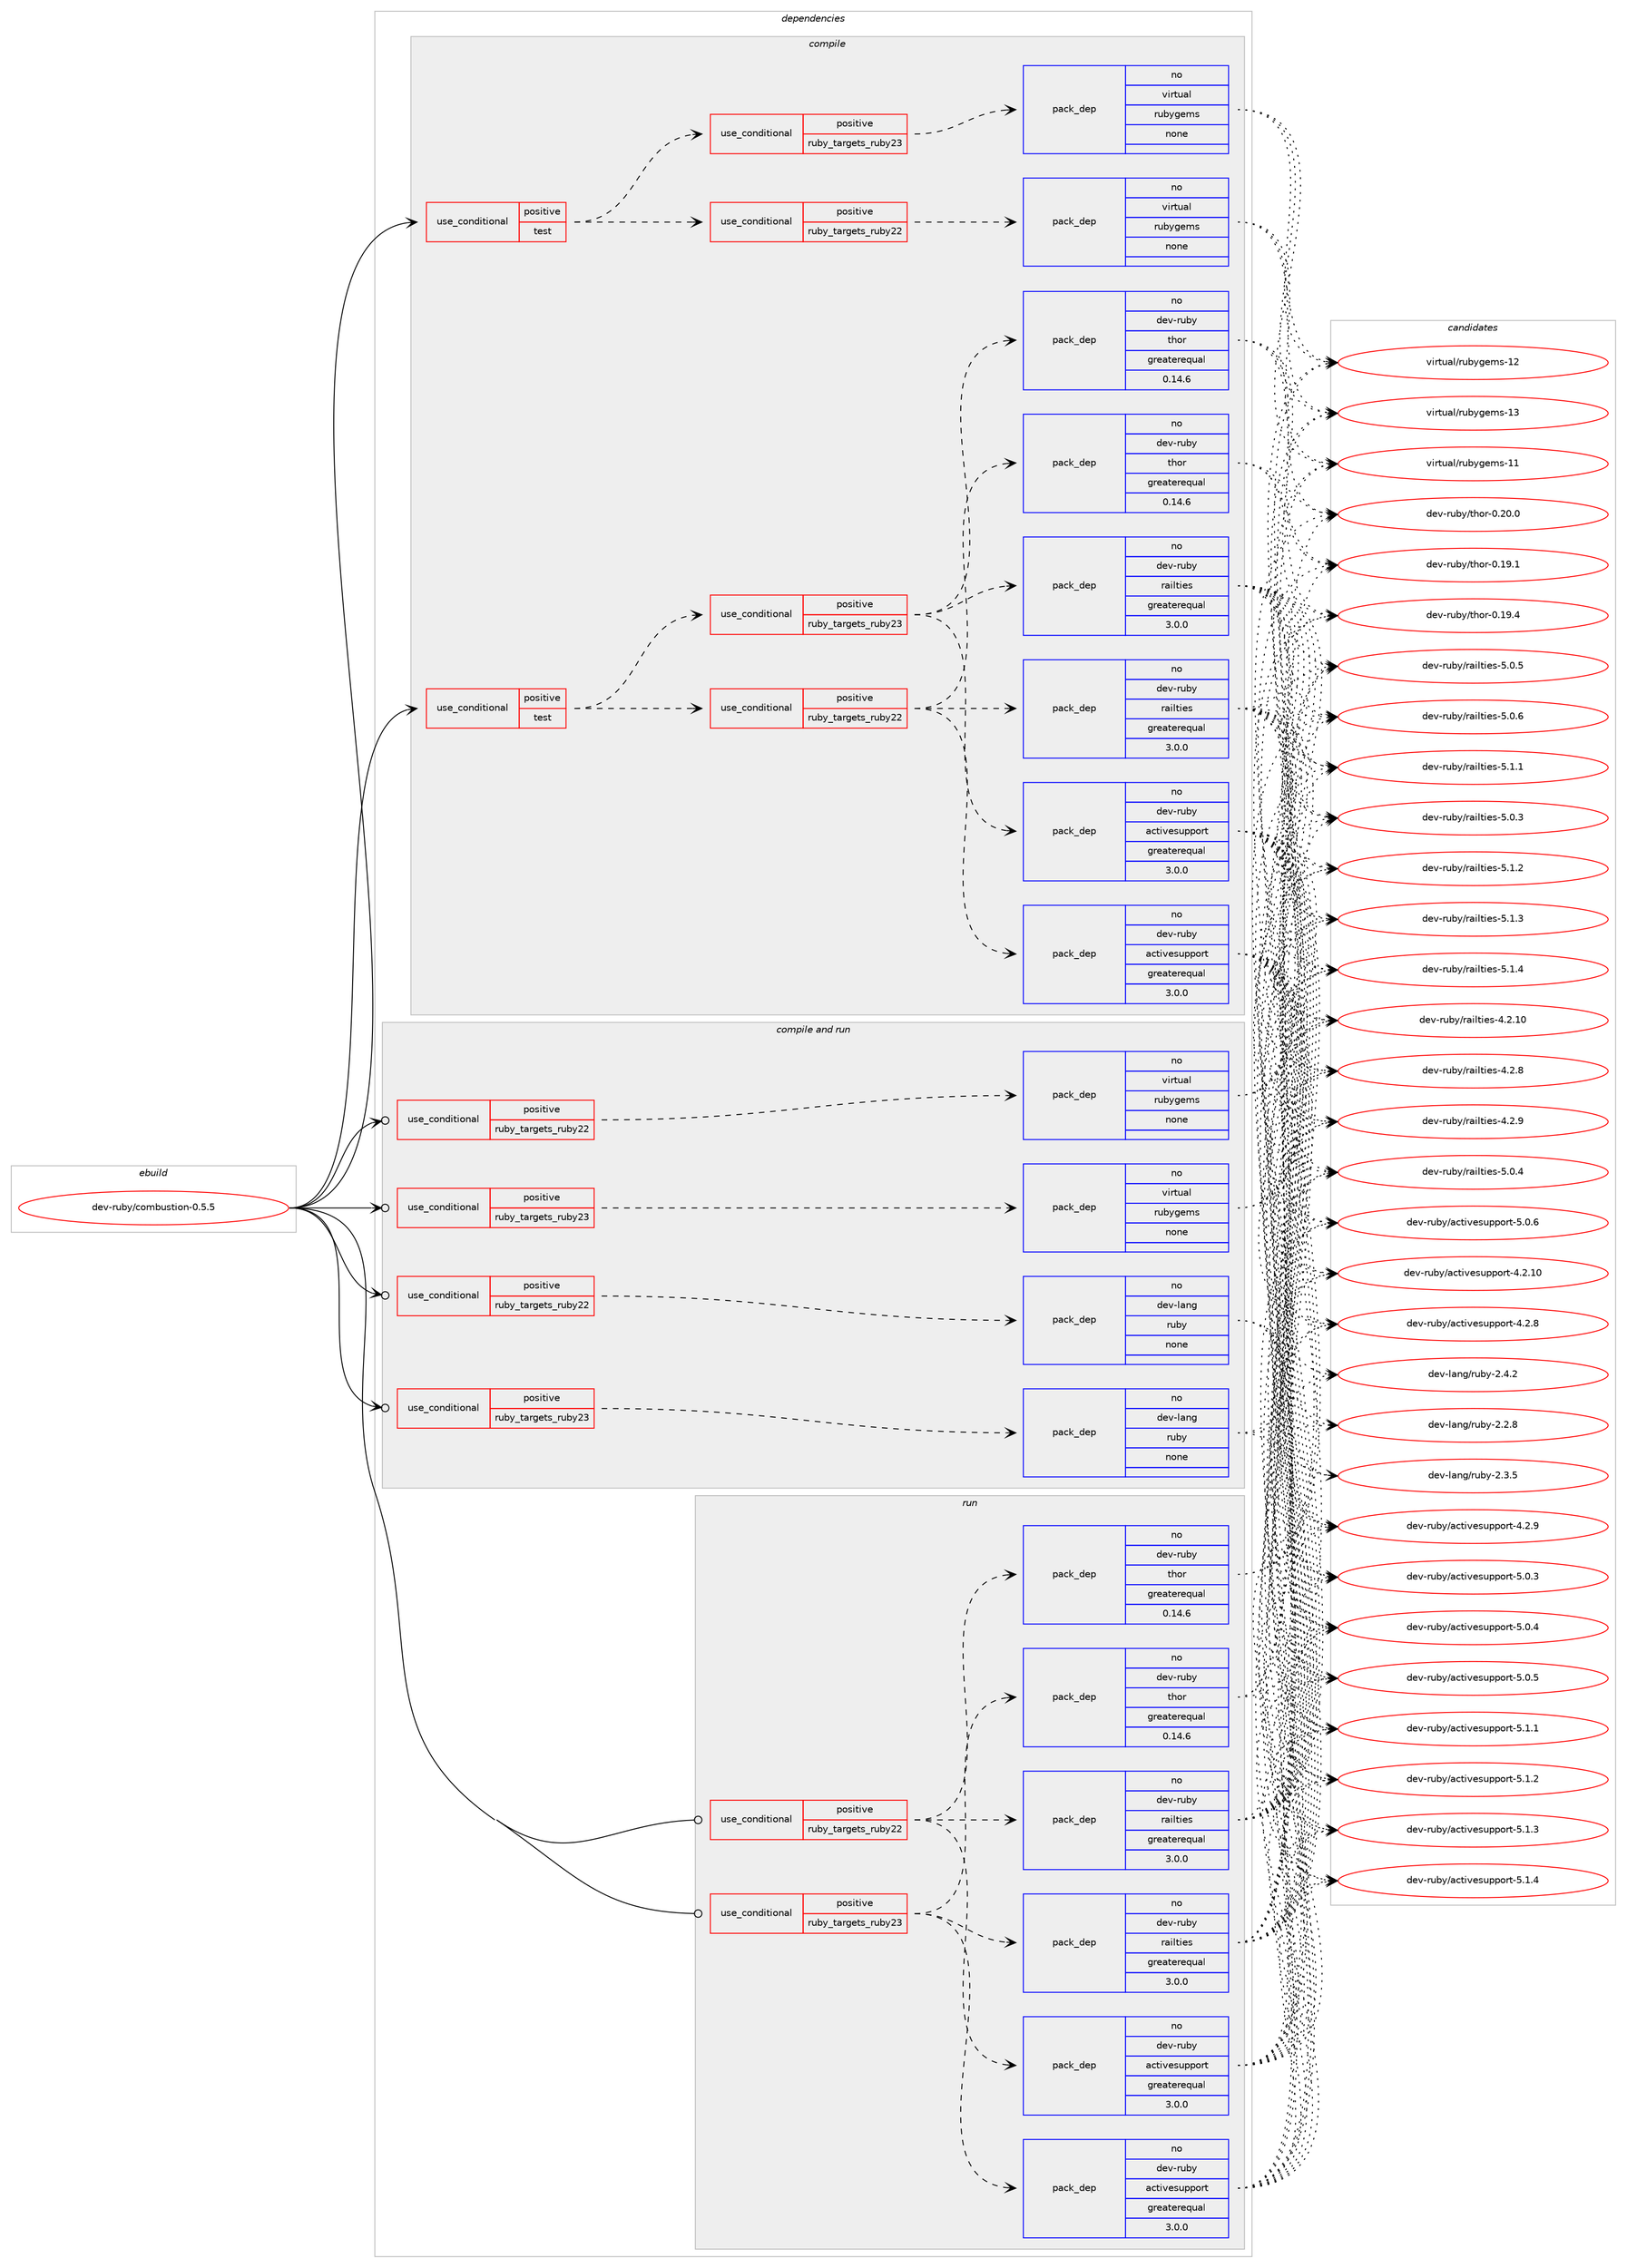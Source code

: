 digraph prolog {

# *************
# Graph options
# *************

newrank=true;
concentrate=true;
compound=true;
graph [rankdir=LR,fontname=Helvetica,fontsize=10,ranksep=1.5];#, ranksep=2.5, nodesep=0.2];
edge  [arrowhead=vee];
node  [fontname=Helvetica,fontsize=10];

# **********
# The ebuild
# **********

subgraph cluster_leftcol {
color=gray;
rank=same;
label=<<i>ebuild</i>>;
id [label="dev-ruby/combustion-0.5.5", color=red, width=4, href="../dev-ruby/combustion-0.5.5.svg"];
}

# ****************
# The dependencies
# ****************

subgraph cluster_midcol {
color=gray;
label=<<i>dependencies</i>>;
subgraph cluster_compile {
fillcolor="#eeeeee";
style=filled;
label=<<i>compile</i>>;
subgraph cond54564 {
dependency233891 [label=<<TABLE BORDER="0" CELLBORDER="1" CELLSPACING="0" CELLPADDING="4"><TR><TD ROWSPAN="3" CELLPADDING="10">use_conditional</TD></TR><TR><TD>positive</TD></TR><TR><TD>test</TD></TR></TABLE>>, shape=none, color=red];
subgraph cond54565 {
dependency233892 [label=<<TABLE BORDER="0" CELLBORDER="1" CELLSPACING="0" CELLPADDING="4"><TR><TD ROWSPAN="3" CELLPADDING="10">use_conditional</TD></TR><TR><TD>positive</TD></TR><TR><TD>ruby_targets_ruby22</TD></TR></TABLE>>, shape=none, color=red];
subgraph pack175253 {
dependency233893 [label=<<TABLE BORDER="0" CELLBORDER="1" CELLSPACING="0" CELLPADDING="4" WIDTH="220"><TR><TD ROWSPAN="6" CELLPADDING="30">pack_dep</TD></TR><TR><TD WIDTH="110">no</TD></TR><TR><TD>dev-ruby</TD></TR><TR><TD>activesupport</TD></TR><TR><TD>greaterequal</TD></TR><TR><TD>3.0.0</TD></TR></TABLE>>, shape=none, color=blue];
}
dependency233892:e -> dependency233893:w [weight=20,style="dashed",arrowhead="vee"];
subgraph pack175254 {
dependency233894 [label=<<TABLE BORDER="0" CELLBORDER="1" CELLSPACING="0" CELLPADDING="4" WIDTH="220"><TR><TD ROWSPAN="6" CELLPADDING="30">pack_dep</TD></TR><TR><TD WIDTH="110">no</TD></TR><TR><TD>dev-ruby</TD></TR><TR><TD>railties</TD></TR><TR><TD>greaterequal</TD></TR><TR><TD>3.0.0</TD></TR></TABLE>>, shape=none, color=blue];
}
dependency233892:e -> dependency233894:w [weight=20,style="dashed",arrowhead="vee"];
subgraph pack175255 {
dependency233895 [label=<<TABLE BORDER="0" CELLBORDER="1" CELLSPACING="0" CELLPADDING="4" WIDTH="220"><TR><TD ROWSPAN="6" CELLPADDING="30">pack_dep</TD></TR><TR><TD WIDTH="110">no</TD></TR><TR><TD>dev-ruby</TD></TR><TR><TD>thor</TD></TR><TR><TD>greaterequal</TD></TR><TR><TD>0.14.6</TD></TR></TABLE>>, shape=none, color=blue];
}
dependency233892:e -> dependency233895:w [weight=20,style="dashed",arrowhead="vee"];
}
dependency233891:e -> dependency233892:w [weight=20,style="dashed",arrowhead="vee"];
subgraph cond54566 {
dependency233896 [label=<<TABLE BORDER="0" CELLBORDER="1" CELLSPACING="0" CELLPADDING="4"><TR><TD ROWSPAN="3" CELLPADDING="10">use_conditional</TD></TR><TR><TD>positive</TD></TR><TR><TD>ruby_targets_ruby23</TD></TR></TABLE>>, shape=none, color=red];
subgraph pack175256 {
dependency233897 [label=<<TABLE BORDER="0" CELLBORDER="1" CELLSPACING="0" CELLPADDING="4" WIDTH="220"><TR><TD ROWSPAN="6" CELLPADDING="30">pack_dep</TD></TR><TR><TD WIDTH="110">no</TD></TR><TR><TD>dev-ruby</TD></TR><TR><TD>activesupport</TD></TR><TR><TD>greaterequal</TD></TR><TR><TD>3.0.0</TD></TR></TABLE>>, shape=none, color=blue];
}
dependency233896:e -> dependency233897:w [weight=20,style="dashed",arrowhead="vee"];
subgraph pack175257 {
dependency233898 [label=<<TABLE BORDER="0" CELLBORDER="1" CELLSPACING="0" CELLPADDING="4" WIDTH="220"><TR><TD ROWSPAN="6" CELLPADDING="30">pack_dep</TD></TR><TR><TD WIDTH="110">no</TD></TR><TR><TD>dev-ruby</TD></TR><TR><TD>railties</TD></TR><TR><TD>greaterequal</TD></TR><TR><TD>3.0.0</TD></TR></TABLE>>, shape=none, color=blue];
}
dependency233896:e -> dependency233898:w [weight=20,style="dashed",arrowhead="vee"];
subgraph pack175258 {
dependency233899 [label=<<TABLE BORDER="0" CELLBORDER="1" CELLSPACING="0" CELLPADDING="4" WIDTH="220"><TR><TD ROWSPAN="6" CELLPADDING="30">pack_dep</TD></TR><TR><TD WIDTH="110">no</TD></TR><TR><TD>dev-ruby</TD></TR><TR><TD>thor</TD></TR><TR><TD>greaterequal</TD></TR><TR><TD>0.14.6</TD></TR></TABLE>>, shape=none, color=blue];
}
dependency233896:e -> dependency233899:w [weight=20,style="dashed",arrowhead="vee"];
}
dependency233891:e -> dependency233896:w [weight=20,style="dashed",arrowhead="vee"];
}
id:e -> dependency233891:w [weight=20,style="solid",arrowhead="vee"];
subgraph cond54567 {
dependency233900 [label=<<TABLE BORDER="0" CELLBORDER="1" CELLSPACING="0" CELLPADDING="4"><TR><TD ROWSPAN="3" CELLPADDING="10">use_conditional</TD></TR><TR><TD>positive</TD></TR><TR><TD>test</TD></TR></TABLE>>, shape=none, color=red];
subgraph cond54568 {
dependency233901 [label=<<TABLE BORDER="0" CELLBORDER="1" CELLSPACING="0" CELLPADDING="4"><TR><TD ROWSPAN="3" CELLPADDING="10">use_conditional</TD></TR><TR><TD>positive</TD></TR><TR><TD>ruby_targets_ruby22</TD></TR></TABLE>>, shape=none, color=red];
subgraph pack175259 {
dependency233902 [label=<<TABLE BORDER="0" CELLBORDER="1" CELLSPACING="0" CELLPADDING="4" WIDTH="220"><TR><TD ROWSPAN="6" CELLPADDING="30">pack_dep</TD></TR><TR><TD WIDTH="110">no</TD></TR><TR><TD>virtual</TD></TR><TR><TD>rubygems</TD></TR><TR><TD>none</TD></TR><TR><TD></TD></TR></TABLE>>, shape=none, color=blue];
}
dependency233901:e -> dependency233902:w [weight=20,style="dashed",arrowhead="vee"];
}
dependency233900:e -> dependency233901:w [weight=20,style="dashed",arrowhead="vee"];
subgraph cond54569 {
dependency233903 [label=<<TABLE BORDER="0" CELLBORDER="1" CELLSPACING="0" CELLPADDING="4"><TR><TD ROWSPAN="3" CELLPADDING="10">use_conditional</TD></TR><TR><TD>positive</TD></TR><TR><TD>ruby_targets_ruby23</TD></TR></TABLE>>, shape=none, color=red];
subgraph pack175260 {
dependency233904 [label=<<TABLE BORDER="0" CELLBORDER="1" CELLSPACING="0" CELLPADDING="4" WIDTH="220"><TR><TD ROWSPAN="6" CELLPADDING="30">pack_dep</TD></TR><TR><TD WIDTH="110">no</TD></TR><TR><TD>virtual</TD></TR><TR><TD>rubygems</TD></TR><TR><TD>none</TD></TR><TR><TD></TD></TR></TABLE>>, shape=none, color=blue];
}
dependency233903:e -> dependency233904:w [weight=20,style="dashed",arrowhead="vee"];
}
dependency233900:e -> dependency233903:w [weight=20,style="dashed",arrowhead="vee"];
}
id:e -> dependency233900:w [weight=20,style="solid",arrowhead="vee"];
}
subgraph cluster_compileandrun {
fillcolor="#eeeeee";
style=filled;
label=<<i>compile and run</i>>;
subgraph cond54570 {
dependency233905 [label=<<TABLE BORDER="0" CELLBORDER="1" CELLSPACING="0" CELLPADDING="4"><TR><TD ROWSPAN="3" CELLPADDING="10">use_conditional</TD></TR><TR><TD>positive</TD></TR><TR><TD>ruby_targets_ruby22</TD></TR></TABLE>>, shape=none, color=red];
subgraph pack175261 {
dependency233906 [label=<<TABLE BORDER="0" CELLBORDER="1" CELLSPACING="0" CELLPADDING="4" WIDTH="220"><TR><TD ROWSPAN="6" CELLPADDING="30">pack_dep</TD></TR><TR><TD WIDTH="110">no</TD></TR><TR><TD>dev-lang</TD></TR><TR><TD>ruby</TD></TR><TR><TD>none</TD></TR><TR><TD></TD></TR></TABLE>>, shape=none, color=blue];
}
dependency233905:e -> dependency233906:w [weight=20,style="dashed",arrowhead="vee"];
}
id:e -> dependency233905:w [weight=20,style="solid",arrowhead="odotvee"];
subgraph cond54571 {
dependency233907 [label=<<TABLE BORDER="0" CELLBORDER="1" CELLSPACING="0" CELLPADDING="4"><TR><TD ROWSPAN="3" CELLPADDING="10">use_conditional</TD></TR><TR><TD>positive</TD></TR><TR><TD>ruby_targets_ruby22</TD></TR></TABLE>>, shape=none, color=red];
subgraph pack175262 {
dependency233908 [label=<<TABLE BORDER="0" CELLBORDER="1" CELLSPACING="0" CELLPADDING="4" WIDTH="220"><TR><TD ROWSPAN="6" CELLPADDING="30">pack_dep</TD></TR><TR><TD WIDTH="110">no</TD></TR><TR><TD>virtual</TD></TR><TR><TD>rubygems</TD></TR><TR><TD>none</TD></TR><TR><TD></TD></TR></TABLE>>, shape=none, color=blue];
}
dependency233907:e -> dependency233908:w [weight=20,style="dashed",arrowhead="vee"];
}
id:e -> dependency233907:w [weight=20,style="solid",arrowhead="odotvee"];
subgraph cond54572 {
dependency233909 [label=<<TABLE BORDER="0" CELLBORDER="1" CELLSPACING="0" CELLPADDING="4"><TR><TD ROWSPAN="3" CELLPADDING="10">use_conditional</TD></TR><TR><TD>positive</TD></TR><TR><TD>ruby_targets_ruby23</TD></TR></TABLE>>, shape=none, color=red];
subgraph pack175263 {
dependency233910 [label=<<TABLE BORDER="0" CELLBORDER="1" CELLSPACING="0" CELLPADDING="4" WIDTH="220"><TR><TD ROWSPAN="6" CELLPADDING="30">pack_dep</TD></TR><TR><TD WIDTH="110">no</TD></TR><TR><TD>dev-lang</TD></TR><TR><TD>ruby</TD></TR><TR><TD>none</TD></TR><TR><TD></TD></TR></TABLE>>, shape=none, color=blue];
}
dependency233909:e -> dependency233910:w [weight=20,style="dashed",arrowhead="vee"];
}
id:e -> dependency233909:w [weight=20,style="solid",arrowhead="odotvee"];
subgraph cond54573 {
dependency233911 [label=<<TABLE BORDER="0" CELLBORDER="1" CELLSPACING="0" CELLPADDING="4"><TR><TD ROWSPAN="3" CELLPADDING="10">use_conditional</TD></TR><TR><TD>positive</TD></TR><TR><TD>ruby_targets_ruby23</TD></TR></TABLE>>, shape=none, color=red];
subgraph pack175264 {
dependency233912 [label=<<TABLE BORDER="0" CELLBORDER="1" CELLSPACING="0" CELLPADDING="4" WIDTH="220"><TR><TD ROWSPAN="6" CELLPADDING="30">pack_dep</TD></TR><TR><TD WIDTH="110">no</TD></TR><TR><TD>virtual</TD></TR><TR><TD>rubygems</TD></TR><TR><TD>none</TD></TR><TR><TD></TD></TR></TABLE>>, shape=none, color=blue];
}
dependency233911:e -> dependency233912:w [weight=20,style="dashed",arrowhead="vee"];
}
id:e -> dependency233911:w [weight=20,style="solid",arrowhead="odotvee"];
}
subgraph cluster_run {
fillcolor="#eeeeee";
style=filled;
label=<<i>run</i>>;
subgraph cond54574 {
dependency233913 [label=<<TABLE BORDER="0" CELLBORDER="1" CELLSPACING="0" CELLPADDING="4"><TR><TD ROWSPAN="3" CELLPADDING="10">use_conditional</TD></TR><TR><TD>positive</TD></TR><TR><TD>ruby_targets_ruby22</TD></TR></TABLE>>, shape=none, color=red];
subgraph pack175265 {
dependency233914 [label=<<TABLE BORDER="0" CELLBORDER="1" CELLSPACING="0" CELLPADDING="4" WIDTH="220"><TR><TD ROWSPAN="6" CELLPADDING="30">pack_dep</TD></TR><TR><TD WIDTH="110">no</TD></TR><TR><TD>dev-ruby</TD></TR><TR><TD>activesupport</TD></TR><TR><TD>greaterequal</TD></TR><TR><TD>3.0.0</TD></TR></TABLE>>, shape=none, color=blue];
}
dependency233913:e -> dependency233914:w [weight=20,style="dashed",arrowhead="vee"];
subgraph pack175266 {
dependency233915 [label=<<TABLE BORDER="0" CELLBORDER="1" CELLSPACING="0" CELLPADDING="4" WIDTH="220"><TR><TD ROWSPAN="6" CELLPADDING="30">pack_dep</TD></TR><TR><TD WIDTH="110">no</TD></TR><TR><TD>dev-ruby</TD></TR><TR><TD>railties</TD></TR><TR><TD>greaterequal</TD></TR><TR><TD>3.0.0</TD></TR></TABLE>>, shape=none, color=blue];
}
dependency233913:e -> dependency233915:w [weight=20,style="dashed",arrowhead="vee"];
subgraph pack175267 {
dependency233916 [label=<<TABLE BORDER="0" CELLBORDER="1" CELLSPACING="0" CELLPADDING="4" WIDTH="220"><TR><TD ROWSPAN="6" CELLPADDING="30">pack_dep</TD></TR><TR><TD WIDTH="110">no</TD></TR><TR><TD>dev-ruby</TD></TR><TR><TD>thor</TD></TR><TR><TD>greaterequal</TD></TR><TR><TD>0.14.6</TD></TR></TABLE>>, shape=none, color=blue];
}
dependency233913:e -> dependency233916:w [weight=20,style="dashed",arrowhead="vee"];
}
id:e -> dependency233913:w [weight=20,style="solid",arrowhead="odot"];
subgraph cond54575 {
dependency233917 [label=<<TABLE BORDER="0" CELLBORDER="1" CELLSPACING="0" CELLPADDING="4"><TR><TD ROWSPAN="3" CELLPADDING="10">use_conditional</TD></TR><TR><TD>positive</TD></TR><TR><TD>ruby_targets_ruby23</TD></TR></TABLE>>, shape=none, color=red];
subgraph pack175268 {
dependency233918 [label=<<TABLE BORDER="0" CELLBORDER="1" CELLSPACING="0" CELLPADDING="4" WIDTH="220"><TR><TD ROWSPAN="6" CELLPADDING="30">pack_dep</TD></TR><TR><TD WIDTH="110">no</TD></TR><TR><TD>dev-ruby</TD></TR><TR><TD>activesupport</TD></TR><TR><TD>greaterequal</TD></TR><TR><TD>3.0.0</TD></TR></TABLE>>, shape=none, color=blue];
}
dependency233917:e -> dependency233918:w [weight=20,style="dashed",arrowhead="vee"];
subgraph pack175269 {
dependency233919 [label=<<TABLE BORDER="0" CELLBORDER="1" CELLSPACING="0" CELLPADDING="4" WIDTH="220"><TR><TD ROWSPAN="6" CELLPADDING="30">pack_dep</TD></TR><TR><TD WIDTH="110">no</TD></TR><TR><TD>dev-ruby</TD></TR><TR><TD>railties</TD></TR><TR><TD>greaterequal</TD></TR><TR><TD>3.0.0</TD></TR></TABLE>>, shape=none, color=blue];
}
dependency233917:e -> dependency233919:w [weight=20,style="dashed",arrowhead="vee"];
subgraph pack175270 {
dependency233920 [label=<<TABLE BORDER="0" CELLBORDER="1" CELLSPACING="0" CELLPADDING="4" WIDTH="220"><TR><TD ROWSPAN="6" CELLPADDING="30">pack_dep</TD></TR><TR><TD WIDTH="110">no</TD></TR><TR><TD>dev-ruby</TD></TR><TR><TD>thor</TD></TR><TR><TD>greaterequal</TD></TR><TR><TD>0.14.6</TD></TR></TABLE>>, shape=none, color=blue];
}
dependency233917:e -> dependency233920:w [weight=20,style="dashed",arrowhead="vee"];
}
id:e -> dependency233917:w [weight=20,style="solid",arrowhead="odot"];
}
}

# **************
# The candidates
# **************

subgraph cluster_choices {
rank=same;
color=gray;
label=<<i>candidates</i>>;

subgraph choice175253 {
color=black;
nodesep=1;
choice100101118451141179812147979911610511810111511711211211111411645524650464948 [label="dev-ruby/activesupport-4.2.10", color=red, width=4,href="../dev-ruby/activesupport-4.2.10.svg"];
choice1001011184511411798121479799116105118101115117112112111114116455246504656 [label="dev-ruby/activesupport-4.2.8", color=red, width=4,href="../dev-ruby/activesupport-4.2.8.svg"];
choice1001011184511411798121479799116105118101115117112112111114116455246504657 [label="dev-ruby/activesupport-4.2.9", color=red, width=4,href="../dev-ruby/activesupport-4.2.9.svg"];
choice1001011184511411798121479799116105118101115117112112111114116455346484651 [label="dev-ruby/activesupport-5.0.3", color=red, width=4,href="../dev-ruby/activesupport-5.0.3.svg"];
choice1001011184511411798121479799116105118101115117112112111114116455346484652 [label="dev-ruby/activesupport-5.0.4", color=red, width=4,href="../dev-ruby/activesupport-5.0.4.svg"];
choice1001011184511411798121479799116105118101115117112112111114116455346484653 [label="dev-ruby/activesupport-5.0.5", color=red, width=4,href="../dev-ruby/activesupport-5.0.5.svg"];
choice1001011184511411798121479799116105118101115117112112111114116455346484654 [label="dev-ruby/activesupport-5.0.6", color=red, width=4,href="../dev-ruby/activesupport-5.0.6.svg"];
choice1001011184511411798121479799116105118101115117112112111114116455346494649 [label="dev-ruby/activesupport-5.1.1", color=red, width=4,href="../dev-ruby/activesupport-5.1.1.svg"];
choice1001011184511411798121479799116105118101115117112112111114116455346494650 [label="dev-ruby/activesupport-5.1.2", color=red, width=4,href="../dev-ruby/activesupport-5.1.2.svg"];
choice1001011184511411798121479799116105118101115117112112111114116455346494651 [label="dev-ruby/activesupport-5.1.3", color=red, width=4,href="../dev-ruby/activesupport-5.1.3.svg"];
choice1001011184511411798121479799116105118101115117112112111114116455346494652 [label="dev-ruby/activesupport-5.1.4", color=red, width=4,href="../dev-ruby/activesupport-5.1.4.svg"];
dependency233893:e -> choice100101118451141179812147979911610511810111511711211211111411645524650464948:w [style=dotted,weight="100"];
dependency233893:e -> choice1001011184511411798121479799116105118101115117112112111114116455246504656:w [style=dotted,weight="100"];
dependency233893:e -> choice1001011184511411798121479799116105118101115117112112111114116455246504657:w [style=dotted,weight="100"];
dependency233893:e -> choice1001011184511411798121479799116105118101115117112112111114116455346484651:w [style=dotted,weight="100"];
dependency233893:e -> choice1001011184511411798121479799116105118101115117112112111114116455346484652:w [style=dotted,weight="100"];
dependency233893:e -> choice1001011184511411798121479799116105118101115117112112111114116455346484653:w [style=dotted,weight="100"];
dependency233893:e -> choice1001011184511411798121479799116105118101115117112112111114116455346484654:w [style=dotted,weight="100"];
dependency233893:e -> choice1001011184511411798121479799116105118101115117112112111114116455346494649:w [style=dotted,weight="100"];
dependency233893:e -> choice1001011184511411798121479799116105118101115117112112111114116455346494650:w [style=dotted,weight="100"];
dependency233893:e -> choice1001011184511411798121479799116105118101115117112112111114116455346494651:w [style=dotted,weight="100"];
dependency233893:e -> choice1001011184511411798121479799116105118101115117112112111114116455346494652:w [style=dotted,weight="100"];
}
subgraph choice175254 {
color=black;
nodesep=1;
choice1001011184511411798121471149710510811610510111545524650464948 [label="dev-ruby/railties-4.2.10", color=red, width=4,href="../dev-ruby/railties-4.2.10.svg"];
choice10010111845114117981214711497105108116105101115455246504656 [label="dev-ruby/railties-4.2.8", color=red, width=4,href="../dev-ruby/railties-4.2.8.svg"];
choice10010111845114117981214711497105108116105101115455246504657 [label="dev-ruby/railties-4.2.9", color=red, width=4,href="../dev-ruby/railties-4.2.9.svg"];
choice10010111845114117981214711497105108116105101115455346484651 [label="dev-ruby/railties-5.0.3", color=red, width=4,href="../dev-ruby/railties-5.0.3.svg"];
choice10010111845114117981214711497105108116105101115455346484652 [label="dev-ruby/railties-5.0.4", color=red, width=4,href="../dev-ruby/railties-5.0.4.svg"];
choice10010111845114117981214711497105108116105101115455346484653 [label="dev-ruby/railties-5.0.5", color=red, width=4,href="../dev-ruby/railties-5.0.5.svg"];
choice10010111845114117981214711497105108116105101115455346484654 [label="dev-ruby/railties-5.0.6", color=red, width=4,href="../dev-ruby/railties-5.0.6.svg"];
choice10010111845114117981214711497105108116105101115455346494649 [label="dev-ruby/railties-5.1.1", color=red, width=4,href="../dev-ruby/railties-5.1.1.svg"];
choice10010111845114117981214711497105108116105101115455346494650 [label="dev-ruby/railties-5.1.2", color=red, width=4,href="../dev-ruby/railties-5.1.2.svg"];
choice10010111845114117981214711497105108116105101115455346494651 [label="dev-ruby/railties-5.1.3", color=red, width=4,href="../dev-ruby/railties-5.1.3.svg"];
choice10010111845114117981214711497105108116105101115455346494652 [label="dev-ruby/railties-5.1.4", color=red, width=4,href="../dev-ruby/railties-5.1.4.svg"];
dependency233894:e -> choice1001011184511411798121471149710510811610510111545524650464948:w [style=dotted,weight="100"];
dependency233894:e -> choice10010111845114117981214711497105108116105101115455246504656:w [style=dotted,weight="100"];
dependency233894:e -> choice10010111845114117981214711497105108116105101115455246504657:w [style=dotted,weight="100"];
dependency233894:e -> choice10010111845114117981214711497105108116105101115455346484651:w [style=dotted,weight="100"];
dependency233894:e -> choice10010111845114117981214711497105108116105101115455346484652:w [style=dotted,weight="100"];
dependency233894:e -> choice10010111845114117981214711497105108116105101115455346484653:w [style=dotted,weight="100"];
dependency233894:e -> choice10010111845114117981214711497105108116105101115455346484654:w [style=dotted,weight="100"];
dependency233894:e -> choice10010111845114117981214711497105108116105101115455346494649:w [style=dotted,weight="100"];
dependency233894:e -> choice10010111845114117981214711497105108116105101115455346494650:w [style=dotted,weight="100"];
dependency233894:e -> choice10010111845114117981214711497105108116105101115455346494651:w [style=dotted,weight="100"];
dependency233894:e -> choice10010111845114117981214711497105108116105101115455346494652:w [style=dotted,weight="100"];
}
subgraph choice175255 {
color=black;
nodesep=1;
choice10010111845114117981214711610411111445484649574649 [label="dev-ruby/thor-0.19.1", color=red, width=4,href="../dev-ruby/thor-0.19.1.svg"];
choice10010111845114117981214711610411111445484649574652 [label="dev-ruby/thor-0.19.4", color=red, width=4,href="../dev-ruby/thor-0.19.4.svg"];
choice10010111845114117981214711610411111445484650484648 [label="dev-ruby/thor-0.20.0", color=red, width=4,href="../dev-ruby/thor-0.20.0.svg"];
dependency233895:e -> choice10010111845114117981214711610411111445484649574649:w [style=dotted,weight="100"];
dependency233895:e -> choice10010111845114117981214711610411111445484649574652:w [style=dotted,weight="100"];
dependency233895:e -> choice10010111845114117981214711610411111445484650484648:w [style=dotted,weight="100"];
}
subgraph choice175256 {
color=black;
nodesep=1;
choice100101118451141179812147979911610511810111511711211211111411645524650464948 [label="dev-ruby/activesupport-4.2.10", color=red, width=4,href="../dev-ruby/activesupport-4.2.10.svg"];
choice1001011184511411798121479799116105118101115117112112111114116455246504656 [label="dev-ruby/activesupport-4.2.8", color=red, width=4,href="../dev-ruby/activesupport-4.2.8.svg"];
choice1001011184511411798121479799116105118101115117112112111114116455246504657 [label="dev-ruby/activesupport-4.2.9", color=red, width=4,href="../dev-ruby/activesupport-4.2.9.svg"];
choice1001011184511411798121479799116105118101115117112112111114116455346484651 [label="dev-ruby/activesupport-5.0.3", color=red, width=4,href="../dev-ruby/activesupport-5.0.3.svg"];
choice1001011184511411798121479799116105118101115117112112111114116455346484652 [label="dev-ruby/activesupport-5.0.4", color=red, width=4,href="../dev-ruby/activesupport-5.0.4.svg"];
choice1001011184511411798121479799116105118101115117112112111114116455346484653 [label="dev-ruby/activesupport-5.0.5", color=red, width=4,href="../dev-ruby/activesupport-5.0.5.svg"];
choice1001011184511411798121479799116105118101115117112112111114116455346484654 [label="dev-ruby/activesupport-5.0.6", color=red, width=4,href="../dev-ruby/activesupport-5.0.6.svg"];
choice1001011184511411798121479799116105118101115117112112111114116455346494649 [label="dev-ruby/activesupport-5.1.1", color=red, width=4,href="../dev-ruby/activesupport-5.1.1.svg"];
choice1001011184511411798121479799116105118101115117112112111114116455346494650 [label="dev-ruby/activesupport-5.1.2", color=red, width=4,href="../dev-ruby/activesupport-5.1.2.svg"];
choice1001011184511411798121479799116105118101115117112112111114116455346494651 [label="dev-ruby/activesupport-5.1.3", color=red, width=4,href="../dev-ruby/activesupport-5.1.3.svg"];
choice1001011184511411798121479799116105118101115117112112111114116455346494652 [label="dev-ruby/activesupport-5.1.4", color=red, width=4,href="../dev-ruby/activesupport-5.1.4.svg"];
dependency233897:e -> choice100101118451141179812147979911610511810111511711211211111411645524650464948:w [style=dotted,weight="100"];
dependency233897:e -> choice1001011184511411798121479799116105118101115117112112111114116455246504656:w [style=dotted,weight="100"];
dependency233897:e -> choice1001011184511411798121479799116105118101115117112112111114116455246504657:w [style=dotted,weight="100"];
dependency233897:e -> choice1001011184511411798121479799116105118101115117112112111114116455346484651:w [style=dotted,weight="100"];
dependency233897:e -> choice1001011184511411798121479799116105118101115117112112111114116455346484652:w [style=dotted,weight="100"];
dependency233897:e -> choice1001011184511411798121479799116105118101115117112112111114116455346484653:w [style=dotted,weight="100"];
dependency233897:e -> choice1001011184511411798121479799116105118101115117112112111114116455346484654:w [style=dotted,weight="100"];
dependency233897:e -> choice1001011184511411798121479799116105118101115117112112111114116455346494649:w [style=dotted,weight="100"];
dependency233897:e -> choice1001011184511411798121479799116105118101115117112112111114116455346494650:w [style=dotted,weight="100"];
dependency233897:e -> choice1001011184511411798121479799116105118101115117112112111114116455346494651:w [style=dotted,weight="100"];
dependency233897:e -> choice1001011184511411798121479799116105118101115117112112111114116455346494652:w [style=dotted,weight="100"];
}
subgraph choice175257 {
color=black;
nodesep=1;
choice1001011184511411798121471149710510811610510111545524650464948 [label="dev-ruby/railties-4.2.10", color=red, width=4,href="../dev-ruby/railties-4.2.10.svg"];
choice10010111845114117981214711497105108116105101115455246504656 [label="dev-ruby/railties-4.2.8", color=red, width=4,href="../dev-ruby/railties-4.2.8.svg"];
choice10010111845114117981214711497105108116105101115455246504657 [label="dev-ruby/railties-4.2.9", color=red, width=4,href="../dev-ruby/railties-4.2.9.svg"];
choice10010111845114117981214711497105108116105101115455346484651 [label="dev-ruby/railties-5.0.3", color=red, width=4,href="../dev-ruby/railties-5.0.3.svg"];
choice10010111845114117981214711497105108116105101115455346484652 [label="dev-ruby/railties-5.0.4", color=red, width=4,href="../dev-ruby/railties-5.0.4.svg"];
choice10010111845114117981214711497105108116105101115455346484653 [label="dev-ruby/railties-5.0.5", color=red, width=4,href="../dev-ruby/railties-5.0.5.svg"];
choice10010111845114117981214711497105108116105101115455346484654 [label="dev-ruby/railties-5.0.6", color=red, width=4,href="../dev-ruby/railties-5.0.6.svg"];
choice10010111845114117981214711497105108116105101115455346494649 [label="dev-ruby/railties-5.1.1", color=red, width=4,href="../dev-ruby/railties-5.1.1.svg"];
choice10010111845114117981214711497105108116105101115455346494650 [label="dev-ruby/railties-5.1.2", color=red, width=4,href="../dev-ruby/railties-5.1.2.svg"];
choice10010111845114117981214711497105108116105101115455346494651 [label="dev-ruby/railties-5.1.3", color=red, width=4,href="../dev-ruby/railties-5.1.3.svg"];
choice10010111845114117981214711497105108116105101115455346494652 [label="dev-ruby/railties-5.1.4", color=red, width=4,href="../dev-ruby/railties-5.1.4.svg"];
dependency233898:e -> choice1001011184511411798121471149710510811610510111545524650464948:w [style=dotted,weight="100"];
dependency233898:e -> choice10010111845114117981214711497105108116105101115455246504656:w [style=dotted,weight="100"];
dependency233898:e -> choice10010111845114117981214711497105108116105101115455246504657:w [style=dotted,weight="100"];
dependency233898:e -> choice10010111845114117981214711497105108116105101115455346484651:w [style=dotted,weight="100"];
dependency233898:e -> choice10010111845114117981214711497105108116105101115455346484652:w [style=dotted,weight="100"];
dependency233898:e -> choice10010111845114117981214711497105108116105101115455346484653:w [style=dotted,weight="100"];
dependency233898:e -> choice10010111845114117981214711497105108116105101115455346484654:w [style=dotted,weight="100"];
dependency233898:e -> choice10010111845114117981214711497105108116105101115455346494649:w [style=dotted,weight="100"];
dependency233898:e -> choice10010111845114117981214711497105108116105101115455346494650:w [style=dotted,weight="100"];
dependency233898:e -> choice10010111845114117981214711497105108116105101115455346494651:w [style=dotted,weight="100"];
dependency233898:e -> choice10010111845114117981214711497105108116105101115455346494652:w [style=dotted,weight="100"];
}
subgraph choice175258 {
color=black;
nodesep=1;
choice10010111845114117981214711610411111445484649574649 [label="dev-ruby/thor-0.19.1", color=red, width=4,href="../dev-ruby/thor-0.19.1.svg"];
choice10010111845114117981214711610411111445484649574652 [label="dev-ruby/thor-0.19.4", color=red, width=4,href="../dev-ruby/thor-0.19.4.svg"];
choice10010111845114117981214711610411111445484650484648 [label="dev-ruby/thor-0.20.0", color=red, width=4,href="../dev-ruby/thor-0.20.0.svg"];
dependency233899:e -> choice10010111845114117981214711610411111445484649574649:w [style=dotted,weight="100"];
dependency233899:e -> choice10010111845114117981214711610411111445484649574652:w [style=dotted,weight="100"];
dependency233899:e -> choice10010111845114117981214711610411111445484650484648:w [style=dotted,weight="100"];
}
subgraph choice175259 {
color=black;
nodesep=1;
choice118105114116117971084711411798121103101109115454949 [label="virtual/rubygems-11", color=red, width=4,href="../virtual/rubygems-11.svg"];
choice118105114116117971084711411798121103101109115454950 [label="virtual/rubygems-12", color=red, width=4,href="../virtual/rubygems-12.svg"];
choice118105114116117971084711411798121103101109115454951 [label="virtual/rubygems-13", color=red, width=4,href="../virtual/rubygems-13.svg"];
dependency233902:e -> choice118105114116117971084711411798121103101109115454949:w [style=dotted,weight="100"];
dependency233902:e -> choice118105114116117971084711411798121103101109115454950:w [style=dotted,weight="100"];
dependency233902:e -> choice118105114116117971084711411798121103101109115454951:w [style=dotted,weight="100"];
}
subgraph choice175260 {
color=black;
nodesep=1;
choice118105114116117971084711411798121103101109115454949 [label="virtual/rubygems-11", color=red, width=4,href="../virtual/rubygems-11.svg"];
choice118105114116117971084711411798121103101109115454950 [label="virtual/rubygems-12", color=red, width=4,href="../virtual/rubygems-12.svg"];
choice118105114116117971084711411798121103101109115454951 [label="virtual/rubygems-13", color=red, width=4,href="../virtual/rubygems-13.svg"];
dependency233904:e -> choice118105114116117971084711411798121103101109115454949:w [style=dotted,weight="100"];
dependency233904:e -> choice118105114116117971084711411798121103101109115454950:w [style=dotted,weight="100"];
dependency233904:e -> choice118105114116117971084711411798121103101109115454951:w [style=dotted,weight="100"];
}
subgraph choice175261 {
color=black;
nodesep=1;
choice10010111845108971101034711411798121455046504656 [label="dev-lang/ruby-2.2.8", color=red, width=4,href="../dev-lang/ruby-2.2.8.svg"];
choice10010111845108971101034711411798121455046514653 [label="dev-lang/ruby-2.3.5", color=red, width=4,href="../dev-lang/ruby-2.3.5.svg"];
choice10010111845108971101034711411798121455046524650 [label="dev-lang/ruby-2.4.2", color=red, width=4,href="../dev-lang/ruby-2.4.2.svg"];
dependency233906:e -> choice10010111845108971101034711411798121455046504656:w [style=dotted,weight="100"];
dependency233906:e -> choice10010111845108971101034711411798121455046514653:w [style=dotted,weight="100"];
dependency233906:e -> choice10010111845108971101034711411798121455046524650:w [style=dotted,weight="100"];
}
subgraph choice175262 {
color=black;
nodesep=1;
choice118105114116117971084711411798121103101109115454949 [label="virtual/rubygems-11", color=red, width=4,href="../virtual/rubygems-11.svg"];
choice118105114116117971084711411798121103101109115454950 [label="virtual/rubygems-12", color=red, width=4,href="../virtual/rubygems-12.svg"];
choice118105114116117971084711411798121103101109115454951 [label="virtual/rubygems-13", color=red, width=4,href="../virtual/rubygems-13.svg"];
dependency233908:e -> choice118105114116117971084711411798121103101109115454949:w [style=dotted,weight="100"];
dependency233908:e -> choice118105114116117971084711411798121103101109115454950:w [style=dotted,weight="100"];
dependency233908:e -> choice118105114116117971084711411798121103101109115454951:w [style=dotted,weight="100"];
}
subgraph choice175263 {
color=black;
nodesep=1;
choice10010111845108971101034711411798121455046504656 [label="dev-lang/ruby-2.2.8", color=red, width=4,href="../dev-lang/ruby-2.2.8.svg"];
choice10010111845108971101034711411798121455046514653 [label="dev-lang/ruby-2.3.5", color=red, width=4,href="../dev-lang/ruby-2.3.5.svg"];
choice10010111845108971101034711411798121455046524650 [label="dev-lang/ruby-2.4.2", color=red, width=4,href="../dev-lang/ruby-2.4.2.svg"];
dependency233910:e -> choice10010111845108971101034711411798121455046504656:w [style=dotted,weight="100"];
dependency233910:e -> choice10010111845108971101034711411798121455046514653:w [style=dotted,weight="100"];
dependency233910:e -> choice10010111845108971101034711411798121455046524650:w [style=dotted,weight="100"];
}
subgraph choice175264 {
color=black;
nodesep=1;
choice118105114116117971084711411798121103101109115454949 [label="virtual/rubygems-11", color=red, width=4,href="../virtual/rubygems-11.svg"];
choice118105114116117971084711411798121103101109115454950 [label="virtual/rubygems-12", color=red, width=4,href="../virtual/rubygems-12.svg"];
choice118105114116117971084711411798121103101109115454951 [label="virtual/rubygems-13", color=red, width=4,href="../virtual/rubygems-13.svg"];
dependency233912:e -> choice118105114116117971084711411798121103101109115454949:w [style=dotted,weight="100"];
dependency233912:e -> choice118105114116117971084711411798121103101109115454950:w [style=dotted,weight="100"];
dependency233912:e -> choice118105114116117971084711411798121103101109115454951:w [style=dotted,weight="100"];
}
subgraph choice175265 {
color=black;
nodesep=1;
choice100101118451141179812147979911610511810111511711211211111411645524650464948 [label="dev-ruby/activesupport-4.2.10", color=red, width=4,href="../dev-ruby/activesupport-4.2.10.svg"];
choice1001011184511411798121479799116105118101115117112112111114116455246504656 [label="dev-ruby/activesupport-4.2.8", color=red, width=4,href="../dev-ruby/activesupport-4.2.8.svg"];
choice1001011184511411798121479799116105118101115117112112111114116455246504657 [label="dev-ruby/activesupport-4.2.9", color=red, width=4,href="../dev-ruby/activesupport-4.2.9.svg"];
choice1001011184511411798121479799116105118101115117112112111114116455346484651 [label="dev-ruby/activesupport-5.0.3", color=red, width=4,href="../dev-ruby/activesupport-5.0.3.svg"];
choice1001011184511411798121479799116105118101115117112112111114116455346484652 [label="dev-ruby/activesupport-5.0.4", color=red, width=4,href="../dev-ruby/activesupport-5.0.4.svg"];
choice1001011184511411798121479799116105118101115117112112111114116455346484653 [label="dev-ruby/activesupport-5.0.5", color=red, width=4,href="../dev-ruby/activesupport-5.0.5.svg"];
choice1001011184511411798121479799116105118101115117112112111114116455346484654 [label="dev-ruby/activesupport-5.0.6", color=red, width=4,href="../dev-ruby/activesupport-5.0.6.svg"];
choice1001011184511411798121479799116105118101115117112112111114116455346494649 [label="dev-ruby/activesupport-5.1.1", color=red, width=4,href="../dev-ruby/activesupport-5.1.1.svg"];
choice1001011184511411798121479799116105118101115117112112111114116455346494650 [label="dev-ruby/activesupport-5.1.2", color=red, width=4,href="../dev-ruby/activesupport-5.1.2.svg"];
choice1001011184511411798121479799116105118101115117112112111114116455346494651 [label="dev-ruby/activesupport-5.1.3", color=red, width=4,href="../dev-ruby/activesupport-5.1.3.svg"];
choice1001011184511411798121479799116105118101115117112112111114116455346494652 [label="dev-ruby/activesupport-5.1.4", color=red, width=4,href="../dev-ruby/activesupport-5.1.4.svg"];
dependency233914:e -> choice100101118451141179812147979911610511810111511711211211111411645524650464948:w [style=dotted,weight="100"];
dependency233914:e -> choice1001011184511411798121479799116105118101115117112112111114116455246504656:w [style=dotted,weight="100"];
dependency233914:e -> choice1001011184511411798121479799116105118101115117112112111114116455246504657:w [style=dotted,weight="100"];
dependency233914:e -> choice1001011184511411798121479799116105118101115117112112111114116455346484651:w [style=dotted,weight="100"];
dependency233914:e -> choice1001011184511411798121479799116105118101115117112112111114116455346484652:w [style=dotted,weight="100"];
dependency233914:e -> choice1001011184511411798121479799116105118101115117112112111114116455346484653:w [style=dotted,weight="100"];
dependency233914:e -> choice1001011184511411798121479799116105118101115117112112111114116455346484654:w [style=dotted,weight="100"];
dependency233914:e -> choice1001011184511411798121479799116105118101115117112112111114116455346494649:w [style=dotted,weight="100"];
dependency233914:e -> choice1001011184511411798121479799116105118101115117112112111114116455346494650:w [style=dotted,weight="100"];
dependency233914:e -> choice1001011184511411798121479799116105118101115117112112111114116455346494651:w [style=dotted,weight="100"];
dependency233914:e -> choice1001011184511411798121479799116105118101115117112112111114116455346494652:w [style=dotted,weight="100"];
}
subgraph choice175266 {
color=black;
nodesep=1;
choice1001011184511411798121471149710510811610510111545524650464948 [label="dev-ruby/railties-4.2.10", color=red, width=4,href="../dev-ruby/railties-4.2.10.svg"];
choice10010111845114117981214711497105108116105101115455246504656 [label="dev-ruby/railties-4.2.8", color=red, width=4,href="../dev-ruby/railties-4.2.8.svg"];
choice10010111845114117981214711497105108116105101115455246504657 [label="dev-ruby/railties-4.2.9", color=red, width=4,href="../dev-ruby/railties-4.2.9.svg"];
choice10010111845114117981214711497105108116105101115455346484651 [label="dev-ruby/railties-5.0.3", color=red, width=4,href="../dev-ruby/railties-5.0.3.svg"];
choice10010111845114117981214711497105108116105101115455346484652 [label="dev-ruby/railties-5.0.4", color=red, width=4,href="../dev-ruby/railties-5.0.4.svg"];
choice10010111845114117981214711497105108116105101115455346484653 [label="dev-ruby/railties-5.0.5", color=red, width=4,href="../dev-ruby/railties-5.0.5.svg"];
choice10010111845114117981214711497105108116105101115455346484654 [label="dev-ruby/railties-5.0.6", color=red, width=4,href="../dev-ruby/railties-5.0.6.svg"];
choice10010111845114117981214711497105108116105101115455346494649 [label="dev-ruby/railties-5.1.1", color=red, width=4,href="../dev-ruby/railties-5.1.1.svg"];
choice10010111845114117981214711497105108116105101115455346494650 [label="dev-ruby/railties-5.1.2", color=red, width=4,href="../dev-ruby/railties-5.1.2.svg"];
choice10010111845114117981214711497105108116105101115455346494651 [label="dev-ruby/railties-5.1.3", color=red, width=4,href="../dev-ruby/railties-5.1.3.svg"];
choice10010111845114117981214711497105108116105101115455346494652 [label="dev-ruby/railties-5.1.4", color=red, width=4,href="../dev-ruby/railties-5.1.4.svg"];
dependency233915:e -> choice1001011184511411798121471149710510811610510111545524650464948:w [style=dotted,weight="100"];
dependency233915:e -> choice10010111845114117981214711497105108116105101115455246504656:w [style=dotted,weight="100"];
dependency233915:e -> choice10010111845114117981214711497105108116105101115455246504657:w [style=dotted,weight="100"];
dependency233915:e -> choice10010111845114117981214711497105108116105101115455346484651:w [style=dotted,weight="100"];
dependency233915:e -> choice10010111845114117981214711497105108116105101115455346484652:w [style=dotted,weight="100"];
dependency233915:e -> choice10010111845114117981214711497105108116105101115455346484653:w [style=dotted,weight="100"];
dependency233915:e -> choice10010111845114117981214711497105108116105101115455346484654:w [style=dotted,weight="100"];
dependency233915:e -> choice10010111845114117981214711497105108116105101115455346494649:w [style=dotted,weight="100"];
dependency233915:e -> choice10010111845114117981214711497105108116105101115455346494650:w [style=dotted,weight="100"];
dependency233915:e -> choice10010111845114117981214711497105108116105101115455346494651:w [style=dotted,weight="100"];
dependency233915:e -> choice10010111845114117981214711497105108116105101115455346494652:w [style=dotted,weight="100"];
}
subgraph choice175267 {
color=black;
nodesep=1;
choice10010111845114117981214711610411111445484649574649 [label="dev-ruby/thor-0.19.1", color=red, width=4,href="../dev-ruby/thor-0.19.1.svg"];
choice10010111845114117981214711610411111445484649574652 [label="dev-ruby/thor-0.19.4", color=red, width=4,href="../dev-ruby/thor-0.19.4.svg"];
choice10010111845114117981214711610411111445484650484648 [label="dev-ruby/thor-0.20.0", color=red, width=4,href="../dev-ruby/thor-0.20.0.svg"];
dependency233916:e -> choice10010111845114117981214711610411111445484649574649:w [style=dotted,weight="100"];
dependency233916:e -> choice10010111845114117981214711610411111445484649574652:w [style=dotted,weight="100"];
dependency233916:e -> choice10010111845114117981214711610411111445484650484648:w [style=dotted,weight="100"];
}
subgraph choice175268 {
color=black;
nodesep=1;
choice100101118451141179812147979911610511810111511711211211111411645524650464948 [label="dev-ruby/activesupport-4.2.10", color=red, width=4,href="../dev-ruby/activesupport-4.2.10.svg"];
choice1001011184511411798121479799116105118101115117112112111114116455246504656 [label="dev-ruby/activesupport-4.2.8", color=red, width=4,href="../dev-ruby/activesupport-4.2.8.svg"];
choice1001011184511411798121479799116105118101115117112112111114116455246504657 [label="dev-ruby/activesupport-4.2.9", color=red, width=4,href="../dev-ruby/activesupport-4.2.9.svg"];
choice1001011184511411798121479799116105118101115117112112111114116455346484651 [label="dev-ruby/activesupport-5.0.3", color=red, width=4,href="../dev-ruby/activesupport-5.0.3.svg"];
choice1001011184511411798121479799116105118101115117112112111114116455346484652 [label="dev-ruby/activesupport-5.0.4", color=red, width=4,href="../dev-ruby/activesupport-5.0.4.svg"];
choice1001011184511411798121479799116105118101115117112112111114116455346484653 [label="dev-ruby/activesupport-5.0.5", color=red, width=4,href="../dev-ruby/activesupport-5.0.5.svg"];
choice1001011184511411798121479799116105118101115117112112111114116455346484654 [label="dev-ruby/activesupport-5.0.6", color=red, width=4,href="../dev-ruby/activesupport-5.0.6.svg"];
choice1001011184511411798121479799116105118101115117112112111114116455346494649 [label="dev-ruby/activesupport-5.1.1", color=red, width=4,href="../dev-ruby/activesupport-5.1.1.svg"];
choice1001011184511411798121479799116105118101115117112112111114116455346494650 [label="dev-ruby/activesupport-5.1.2", color=red, width=4,href="../dev-ruby/activesupport-5.1.2.svg"];
choice1001011184511411798121479799116105118101115117112112111114116455346494651 [label="dev-ruby/activesupport-5.1.3", color=red, width=4,href="../dev-ruby/activesupport-5.1.3.svg"];
choice1001011184511411798121479799116105118101115117112112111114116455346494652 [label="dev-ruby/activesupport-5.1.4", color=red, width=4,href="../dev-ruby/activesupport-5.1.4.svg"];
dependency233918:e -> choice100101118451141179812147979911610511810111511711211211111411645524650464948:w [style=dotted,weight="100"];
dependency233918:e -> choice1001011184511411798121479799116105118101115117112112111114116455246504656:w [style=dotted,weight="100"];
dependency233918:e -> choice1001011184511411798121479799116105118101115117112112111114116455246504657:w [style=dotted,weight="100"];
dependency233918:e -> choice1001011184511411798121479799116105118101115117112112111114116455346484651:w [style=dotted,weight="100"];
dependency233918:e -> choice1001011184511411798121479799116105118101115117112112111114116455346484652:w [style=dotted,weight="100"];
dependency233918:e -> choice1001011184511411798121479799116105118101115117112112111114116455346484653:w [style=dotted,weight="100"];
dependency233918:e -> choice1001011184511411798121479799116105118101115117112112111114116455346484654:w [style=dotted,weight="100"];
dependency233918:e -> choice1001011184511411798121479799116105118101115117112112111114116455346494649:w [style=dotted,weight="100"];
dependency233918:e -> choice1001011184511411798121479799116105118101115117112112111114116455346494650:w [style=dotted,weight="100"];
dependency233918:e -> choice1001011184511411798121479799116105118101115117112112111114116455346494651:w [style=dotted,weight="100"];
dependency233918:e -> choice1001011184511411798121479799116105118101115117112112111114116455346494652:w [style=dotted,weight="100"];
}
subgraph choice175269 {
color=black;
nodesep=1;
choice1001011184511411798121471149710510811610510111545524650464948 [label="dev-ruby/railties-4.2.10", color=red, width=4,href="../dev-ruby/railties-4.2.10.svg"];
choice10010111845114117981214711497105108116105101115455246504656 [label="dev-ruby/railties-4.2.8", color=red, width=4,href="../dev-ruby/railties-4.2.8.svg"];
choice10010111845114117981214711497105108116105101115455246504657 [label="dev-ruby/railties-4.2.9", color=red, width=4,href="../dev-ruby/railties-4.2.9.svg"];
choice10010111845114117981214711497105108116105101115455346484651 [label="dev-ruby/railties-5.0.3", color=red, width=4,href="../dev-ruby/railties-5.0.3.svg"];
choice10010111845114117981214711497105108116105101115455346484652 [label="dev-ruby/railties-5.0.4", color=red, width=4,href="../dev-ruby/railties-5.0.4.svg"];
choice10010111845114117981214711497105108116105101115455346484653 [label="dev-ruby/railties-5.0.5", color=red, width=4,href="../dev-ruby/railties-5.0.5.svg"];
choice10010111845114117981214711497105108116105101115455346484654 [label="dev-ruby/railties-5.0.6", color=red, width=4,href="../dev-ruby/railties-5.0.6.svg"];
choice10010111845114117981214711497105108116105101115455346494649 [label="dev-ruby/railties-5.1.1", color=red, width=4,href="../dev-ruby/railties-5.1.1.svg"];
choice10010111845114117981214711497105108116105101115455346494650 [label="dev-ruby/railties-5.1.2", color=red, width=4,href="../dev-ruby/railties-5.1.2.svg"];
choice10010111845114117981214711497105108116105101115455346494651 [label="dev-ruby/railties-5.1.3", color=red, width=4,href="../dev-ruby/railties-5.1.3.svg"];
choice10010111845114117981214711497105108116105101115455346494652 [label="dev-ruby/railties-5.1.4", color=red, width=4,href="../dev-ruby/railties-5.1.4.svg"];
dependency233919:e -> choice1001011184511411798121471149710510811610510111545524650464948:w [style=dotted,weight="100"];
dependency233919:e -> choice10010111845114117981214711497105108116105101115455246504656:w [style=dotted,weight="100"];
dependency233919:e -> choice10010111845114117981214711497105108116105101115455246504657:w [style=dotted,weight="100"];
dependency233919:e -> choice10010111845114117981214711497105108116105101115455346484651:w [style=dotted,weight="100"];
dependency233919:e -> choice10010111845114117981214711497105108116105101115455346484652:w [style=dotted,weight="100"];
dependency233919:e -> choice10010111845114117981214711497105108116105101115455346484653:w [style=dotted,weight="100"];
dependency233919:e -> choice10010111845114117981214711497105108116105101115455346484654:w [style=dotted,weight="100"];
dependency233919:e -> choice10010111845114117981214711497105108116105101115455346494649:w [style=dotted,weight="100"];
dependency233919:e -> choice10010111845114117981214711497105108116105101115455346494650:w [style=dotted,weight="100"];
dependency233919:e -> choice10010111845114117981214711497105108116105101115455346494651:w [style=dotted,weight="100"];
dependency233919:e -> choice10010111845114117981214711497105108116105101115455346494652:w [style=dotted,weight="100"];
}
subgraph choice175270 {
color=black;
nodesep=1;
choice10010111845114117981214711610411111445484649574649 [label="dev-ruby/thor-0.19.1", color=red, width=4,href="../dev-ruby/thor-0.19.1.svg"];
choice10010111845114117981214711610411111445484649574652 [label="dev-ruby/thor-0.19.4", color=red, width=4,href="../dev-ruby/thor-0.19.4.svg"];
choice10010111845114117981214711610411111445484650484648 [label="dev-ruby/thor-0.20.0", color=red, width=4,href="../dev-ruby/thor-0.20.0.svg"];
dependency233920:e -> choice10010111845114117981214711610411111445484649574649:w [style=dotted,weight="100"];
dependency233920:e -> choice10010111845114117981214711610411111445484649574652:w [style=dotted,weight="100"];
dependency233920:e -> choice10010111845114117981214711610411111445484650484648:w [style=dotted,weight="100"];
}
}

}
